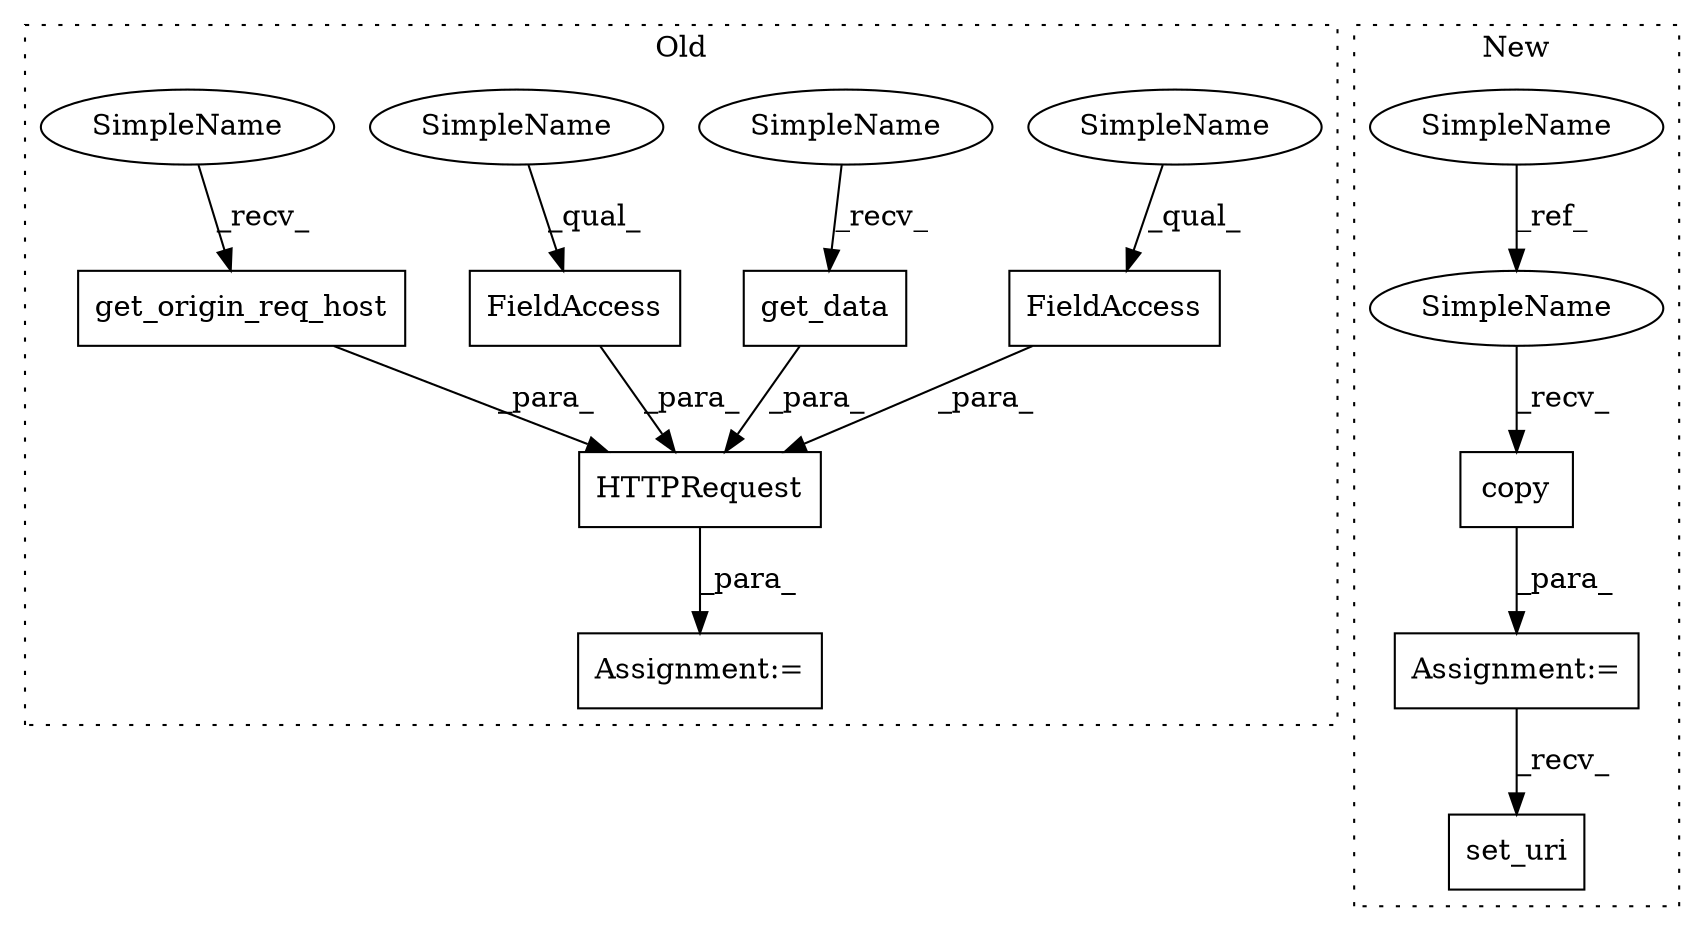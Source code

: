 digraph G {
subgraph cluster0 {
1 [label="get_data" a="32" s="589" l="10" shape="box"];
4 [label="HTTPRequest" a="32" s="561,666" l="12,1" shape="box"];
6 [label="FieldAccess" a="22" s="600" l="15" shape="box"];
7 [label="get_origin_req_host" a="32" s="624" l="21" shape="box"];
8 [label="FieldAccess" a="22" s="646" l="20" shape="box"];
10 [label="Assignment:=" a="7" s="560" l="1" shape="box"];
12 [label="SimpleName" a="42" s="600" l="7" shape="ellipse"];
13 [label="SimpleName" a="42" s="581" l="7" shape="ellipse"];
14 [label="SimpleName" a="42" s="646" l="7" shape="ellipse"];
15 [label="SimpleName" a="42" s="616" l="7" shape="ellipse"];
label = "Old";
style="dotted";
}
subgraph cluster1 {
2 [label="copy" a="32" s="479" l="6" shape="box"];
3 [label="Assignment:=" a="7" s="470" l="1" shape="box"];
5 [label="SimpleName" a="42" s="282" l="7" shape="ellipse"];
9 [label="set_uri" a="32" s="499,514" l="8,1" shape="box"];
11 [label="SimpleName" a="42" s="471" l="7" shape="ellipse"];
label = "New";
style="dotted";
}
1 -> 4 [label="_para_"];
2 -> 3 [label="_para_"];
3 -> 9 [label="_recv_"];
4 -> 10 [label="_para_"];
5 -> 11 [label="_ref_"];
6 -> 4 [label="_para_"];
7 -> 4 [label="_para_"];
8 -> 4 [label="_para_"];
11 -> 2 [label="_recv_"];
12 -> 6 [label="_qual_"];
13 -> 1 [label="_recv_"];
14 -> 8 [label="_qual_"];
15 -> 7 [label="_recv_"];
}